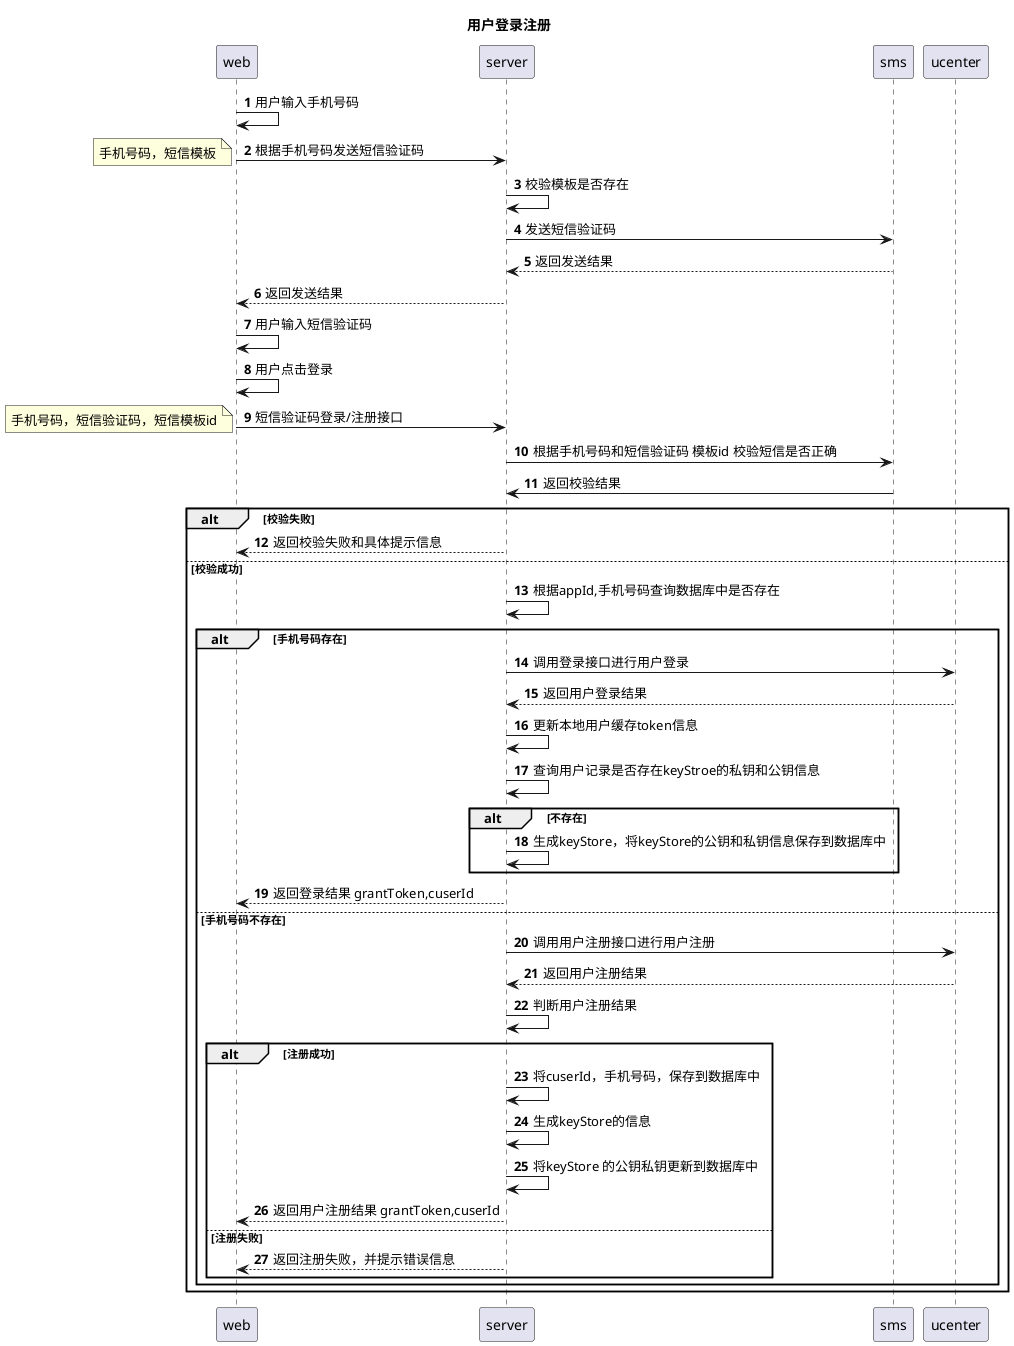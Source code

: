 @startuml
title:用户登录注册
autonumber
web->web:用户输入手机号码
web->server:根据手机号码发送短信验证码
note left: 手机号码，短信模板
server->server:校验模板是否存在
server->sms:发送短信验证码
sms-->server:返回发送结果
server-->web:返回发送结果
web->web:用户输入短信验证码
web->web:用户点击登录
web->server:短信验证码登录/注册接口
note left:手机号码，短信验证码，短信模板id
server->sms:根据手机号码和短信验证码 模板id 校验短信是否正确
sms->server:返回校验结果
alt 校验失败
server-->web:返回校验失败和具体提示信息
else 校验成功
server->server:根据appId,手机号码查询数据库中是否存在
alt 手机号码存在
server->ucenter:调用登录接口进行用户登录
ucenter-->server:返回用户登录结果
server->server:更新本地用户缓存token信息
server->server:查询用户记录是否存在keyStroe的私钥和公钥信息
alt 不存在
server->server:生成keyStore，将keyStore的公钥和私钥信息保存到数据库中
end
server-->web:返回登录结果 grantToken,cuserId
else 手机号码不存在
server->ucenter:调用用户注册接口进行用户注册
ucenter-->server:返回用户注册结果
server->server:判断用户注册结果
alt 注册成功
server->server:将cuserId，手机号码，保存到数据库中
server->server:生成keyStore的信息
server->server: 将keyStore 的公钥私钥更新到数据库中
server-->web:返回用户注册结果 grantToken,cuserId
else 注册失败
server-->web:返回注册失败，并提示错误信息
end
end
end

@enduml